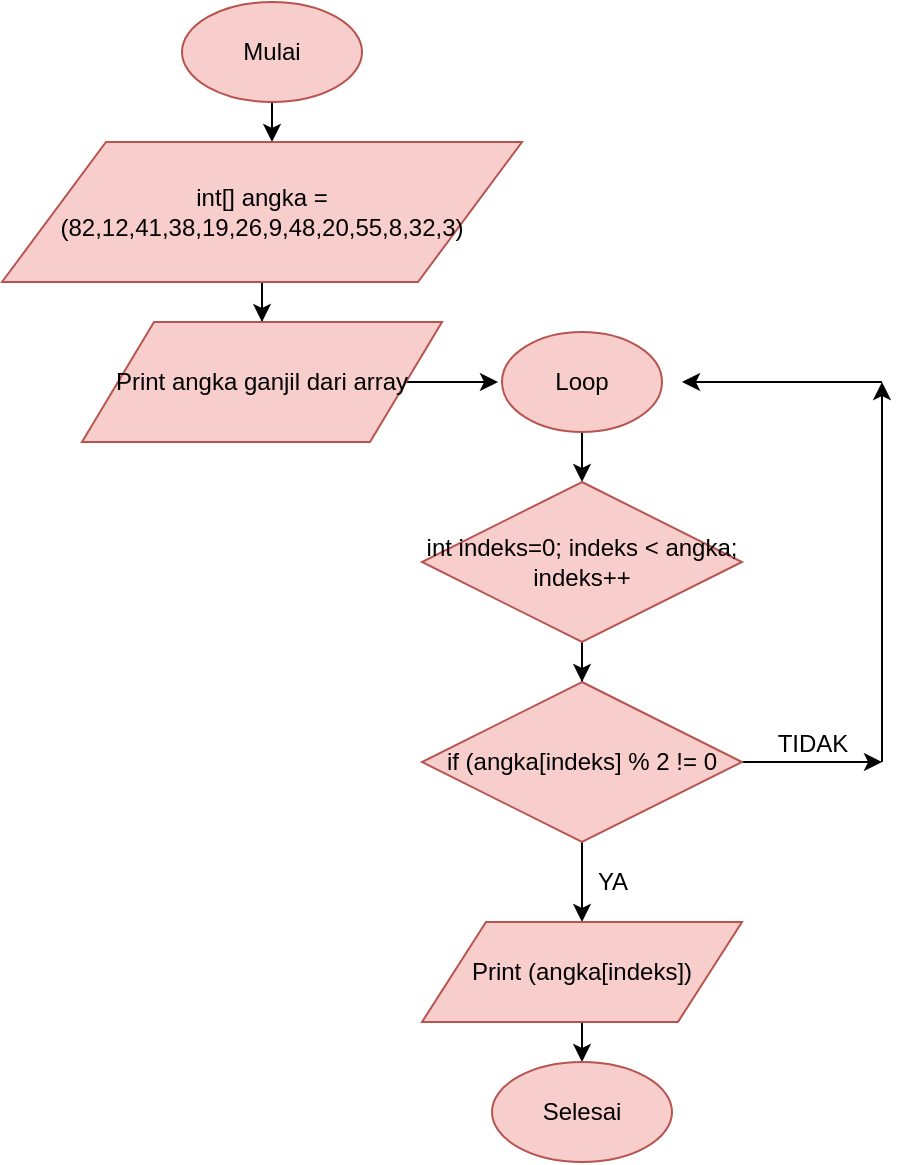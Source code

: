 <mxfile version="13.0.7" type="device"><diagram id="dpe1LeH0bueIEN4yPOVM" name="Page-1"><mxGraphModel dx="868" dy="2872" grid="1" gridSize="10" guides="1" tooltips="1" connect="1" arrows="1" fold="1" page="1" pageScale="1" pageWidth="827" pageHeight="1169" math="0" shadow="0"><root><mxCell id="0"/><mxCell id="1" parent="0"/><mxCell id="AzHfXds8A2ysWMWrnnn7-4" value="" style="edgeStyle=orthogonalEdgeStyle;rounded=0;orthogonalLoop=1;jettySize=auto;html=1;" edge="1" parent="1" source="AzHfXds8A2ysWMWrnnn7-1"><mxGeometry relative="1" as="geometry"><mxPoint x="395" y="-2230" as="targetPoint"/></mxGeometry></mxCell><mxCell id="AzHfXds8A2ysWMWrnnn7-1" value="Mulai" style="ellipse;whiteSpace=wrap;html=1;fillColor=#f8cecc;strokeColor=#b85450;" vertex="1" parent="1"><mxGeometry x="350" y="-2300" width="90" height="50" as="geometry"/></mxCell><mxCell id="AzHfXds8A2ysWMWrnnn7-7" value="" style="edgeStyle=orthogonalEdgeStyle;rounded=0;orthogonalLoop=1;jettySize=auto;html=1;" edge="1" parent="1" source="AzHfXds8A2ysWMWrnnn7-5" target="AzHfXds8A2ysWMWrnnn7-6"><mxGeometry relative="1" as="geometry"/></mxCell><mxCell id="AzHfXds8A2ysWMWrnnn7-5" value="int[] angka = (82,12,41,38,19,26,9,48,20,55,8,32,3)" style="shape=parallelogram;perimeter=parallelogramPerimeter;whiteSpace=wrap;html=1;fillColor=#f8cecc;strokeColor=#b85450;" vertex="1" parent="1"><mxGeometry x="260" y="-2230" width="260" height="70" as="geometry"/></mxCell><mxCell id="AzHfXds8A2ysWMWrnnn7-11" value="" style="edgeStyle=orthogonalEdgeStyle;rounded=0;orthogonalLoop=1;jettySize=auto;html=1;" edge="1" parent="1" source="AzHfXds8A2ysWMWrnnn7-6"><mxGeometry relative="1" as="geometry"><mxPoint x="508" y="-2110" as="targetPoint"/></mxGeometry></mxCell><mxCell id="AzHfXds8A2ysWMWrnnn7-6" value="Print angka ganjil dari array" style="shape=parallelogram;perimeter=parallelogramPerimeter;whiteSpace=wrap;html=1;fillColor=#f8cecc;strokeColor=#b85450;" vertex="1" parent="1"><mxGeometry x="300" y="-2140" width="180" height="60" as="geometry"/></mxCell><mxCell id="AzHfXds8A2ysWMWrnnn7-14" value="" style="edgeStyle=orthogonalEdgeStyle;rounded=0;orthogonalLoop=1;jettySize=auto;html=1;" edge="1" parent="1" source="AzHfXds8A2ysWMWrnnn7-12"><mxGeometry relative="1" as="geometry"><mxPoint x="550" y="-2060" as="targetPoint"/></mxGeometry></mxCell><mxCell id="AzHfXds8A2ysWMWrnnn7-12" value="Loop" style="ellipse;whiteSpace=wrap;html=1;fillColor=#f8cecc;strokeColor=#b85450;" vertex="1" parent="1"><mxGeometry x="510" y="-2135" width="80" height="50" as="geometry"/></mxCell><mxCell id="AzHfXds8A2ysWMWrnnn7-17" value="" style="edgeStyle=orthogonalEdgeStyle;rounded=0;orthogonalLoop=1;jettySize=auto;html=1;" edge="1" parent="1" source="AzHfXds8A2ysWMWrnnn7-15" target="AzHfXds8A2ysWMWrnnn7-16"><mxGeometry relative="1" as="geometry"/></mxCell><mxCell id="AzHfXds8A2ysWMWrnnn7-15" value="int indeks=0; indeks &amp;lt; angka; indeks++" style="rhombus;whiteSpace=wrap;html=1;fillColor=#f8cecc;strokeColor=#b85450;" vertex="1" parent="1"><mxGeometry x="470" y="-2060" width="160" height="80" as="geometry"/></mxCell><mxCell id="AzHfXds8A2ysWMWrnnn7-19" value="" style="edgeStyle=orthogonalEdgeStyle;rounded=0;orthogonalLoop=1;jettySize=auto;html=1;" edge="1" parent="1" source="AzHfXds8A2ysWMWrnnn7-16"><mxGeometry relative="1" as="geometry"><mxPoint x="550" y="-1840" as="targetPoint"/></mxGeometry></mxCell><mxCell id="AzHfXds8A2ysWMWrnnn7-22" value="" style="edgeStyle=orthogonalEdgeStyle;rounded=0;orthogonalLoop=1;jettySize=auto;html=1;" edge="1" parent="1" source="AzHfXds8A2ysWMWrnnn7-16"><mxGeometry relative="1" as="geometry"><mxPoint x="700" y="-1920" as="targetPoint"/></mxGeometry></mxCell><mxCell id="AzHfXds8A2ysWMWrnnn7-16" value="if (angka[indeks] % 2 != 0" style="rhombus;whiteSpace=wrap;html=1;fillColor=#f8cecc;strokeColor=#b85450;" vertex="1" parent="1"><mxGeometry x="470" y="-1960" width="160" height="80" as="geometry"/></mxCell><mxCell id="AzHfXds8A2ysWMWrnnn7-26" value="" style="edgeStyle=orthogonalEdgeStyle;rounded=0;orthogonalLoop=1;jettySize=auto;html=1;" edge="1" parent="1" source="AzHfXds8A2ysWMWrnnn7-20"><mxGeometry relative="1" as="geometry"><mxPoint x="550" y="-1770" as="targetPoint"/></mxGeometry></mxCell><mxCell id="AzHfXds8A2ysWMWrnnn7-20" value="Print (angka[indeks])" style="shape=parallelogram;perimeter=parallelogramPerimeter;whiteSpace=wrap;html=1;fillColor=#f8cecc;strokeColor=#b85450;" vertex="1" parent="1"><mxGeometry x="470" y="-1840" width="160" height="50" as="geometry"/></mxCell><mxCell id="AzHfXds8A2ysWMWrnnn7-23" value="" style="endArrow=classic;html=1;" edge="1" parent="1"><mxGeometry width="50" height="50" relative="1" as="geometry"><mxPoint x="700" y="-1920" as="sourcePoint"/><mxPoint x="700" y="-2110" as="targetPoint"/></mxGeometry></mxCell><mxCell id="AzHfXds8A2ysWMWrnnn7-24" value="" style="endArrow=classic;html=1;" edge="1" parent="1"><mxGeometry width="50" height="50" relative="1" as="geometry"><mxPoint x="700" y="-2110" as="sourcePoint"/><mxPoint x="600" y="-2110" as="targetPoint"/></mxGeometry></mxCell><mxCell id="AzHfXds8A2ysWMWrnnn7-27" value="Selesai" style="ellipse;whiteSpace=wrap;html=1;fillColor=#f8cecc;strokeColor=#b85450;" vertex="1" parent="1"><mxGeometry x="505" y="-1770" width="90" height="50" as="geometry"/></mxCell><mxCell id="AzHfXds8A2ysWMWrnnn7-28" value="YA" style="text;html=1;align=center;verticalAlign=middle;resizable=0;points=[];autosize=1;" vertex="1" parent="1"><mxGeometry x="550" y="-1870" width="30" height="20" as="geometry"/></mxCell><mxCell id="AzHfXds8A2ysWMWrnnn7-29" value="TIDAK" style="text;html=1;align=center;verticalAlign=middle;resizable=0;points=[];autosize=1;" vertex="1" parent="1"><mxGeometry x="640" y="-1939" width="50" height="20" as="geometry"/></mxCell></root></mxGraphModel></diagram></mxfile>